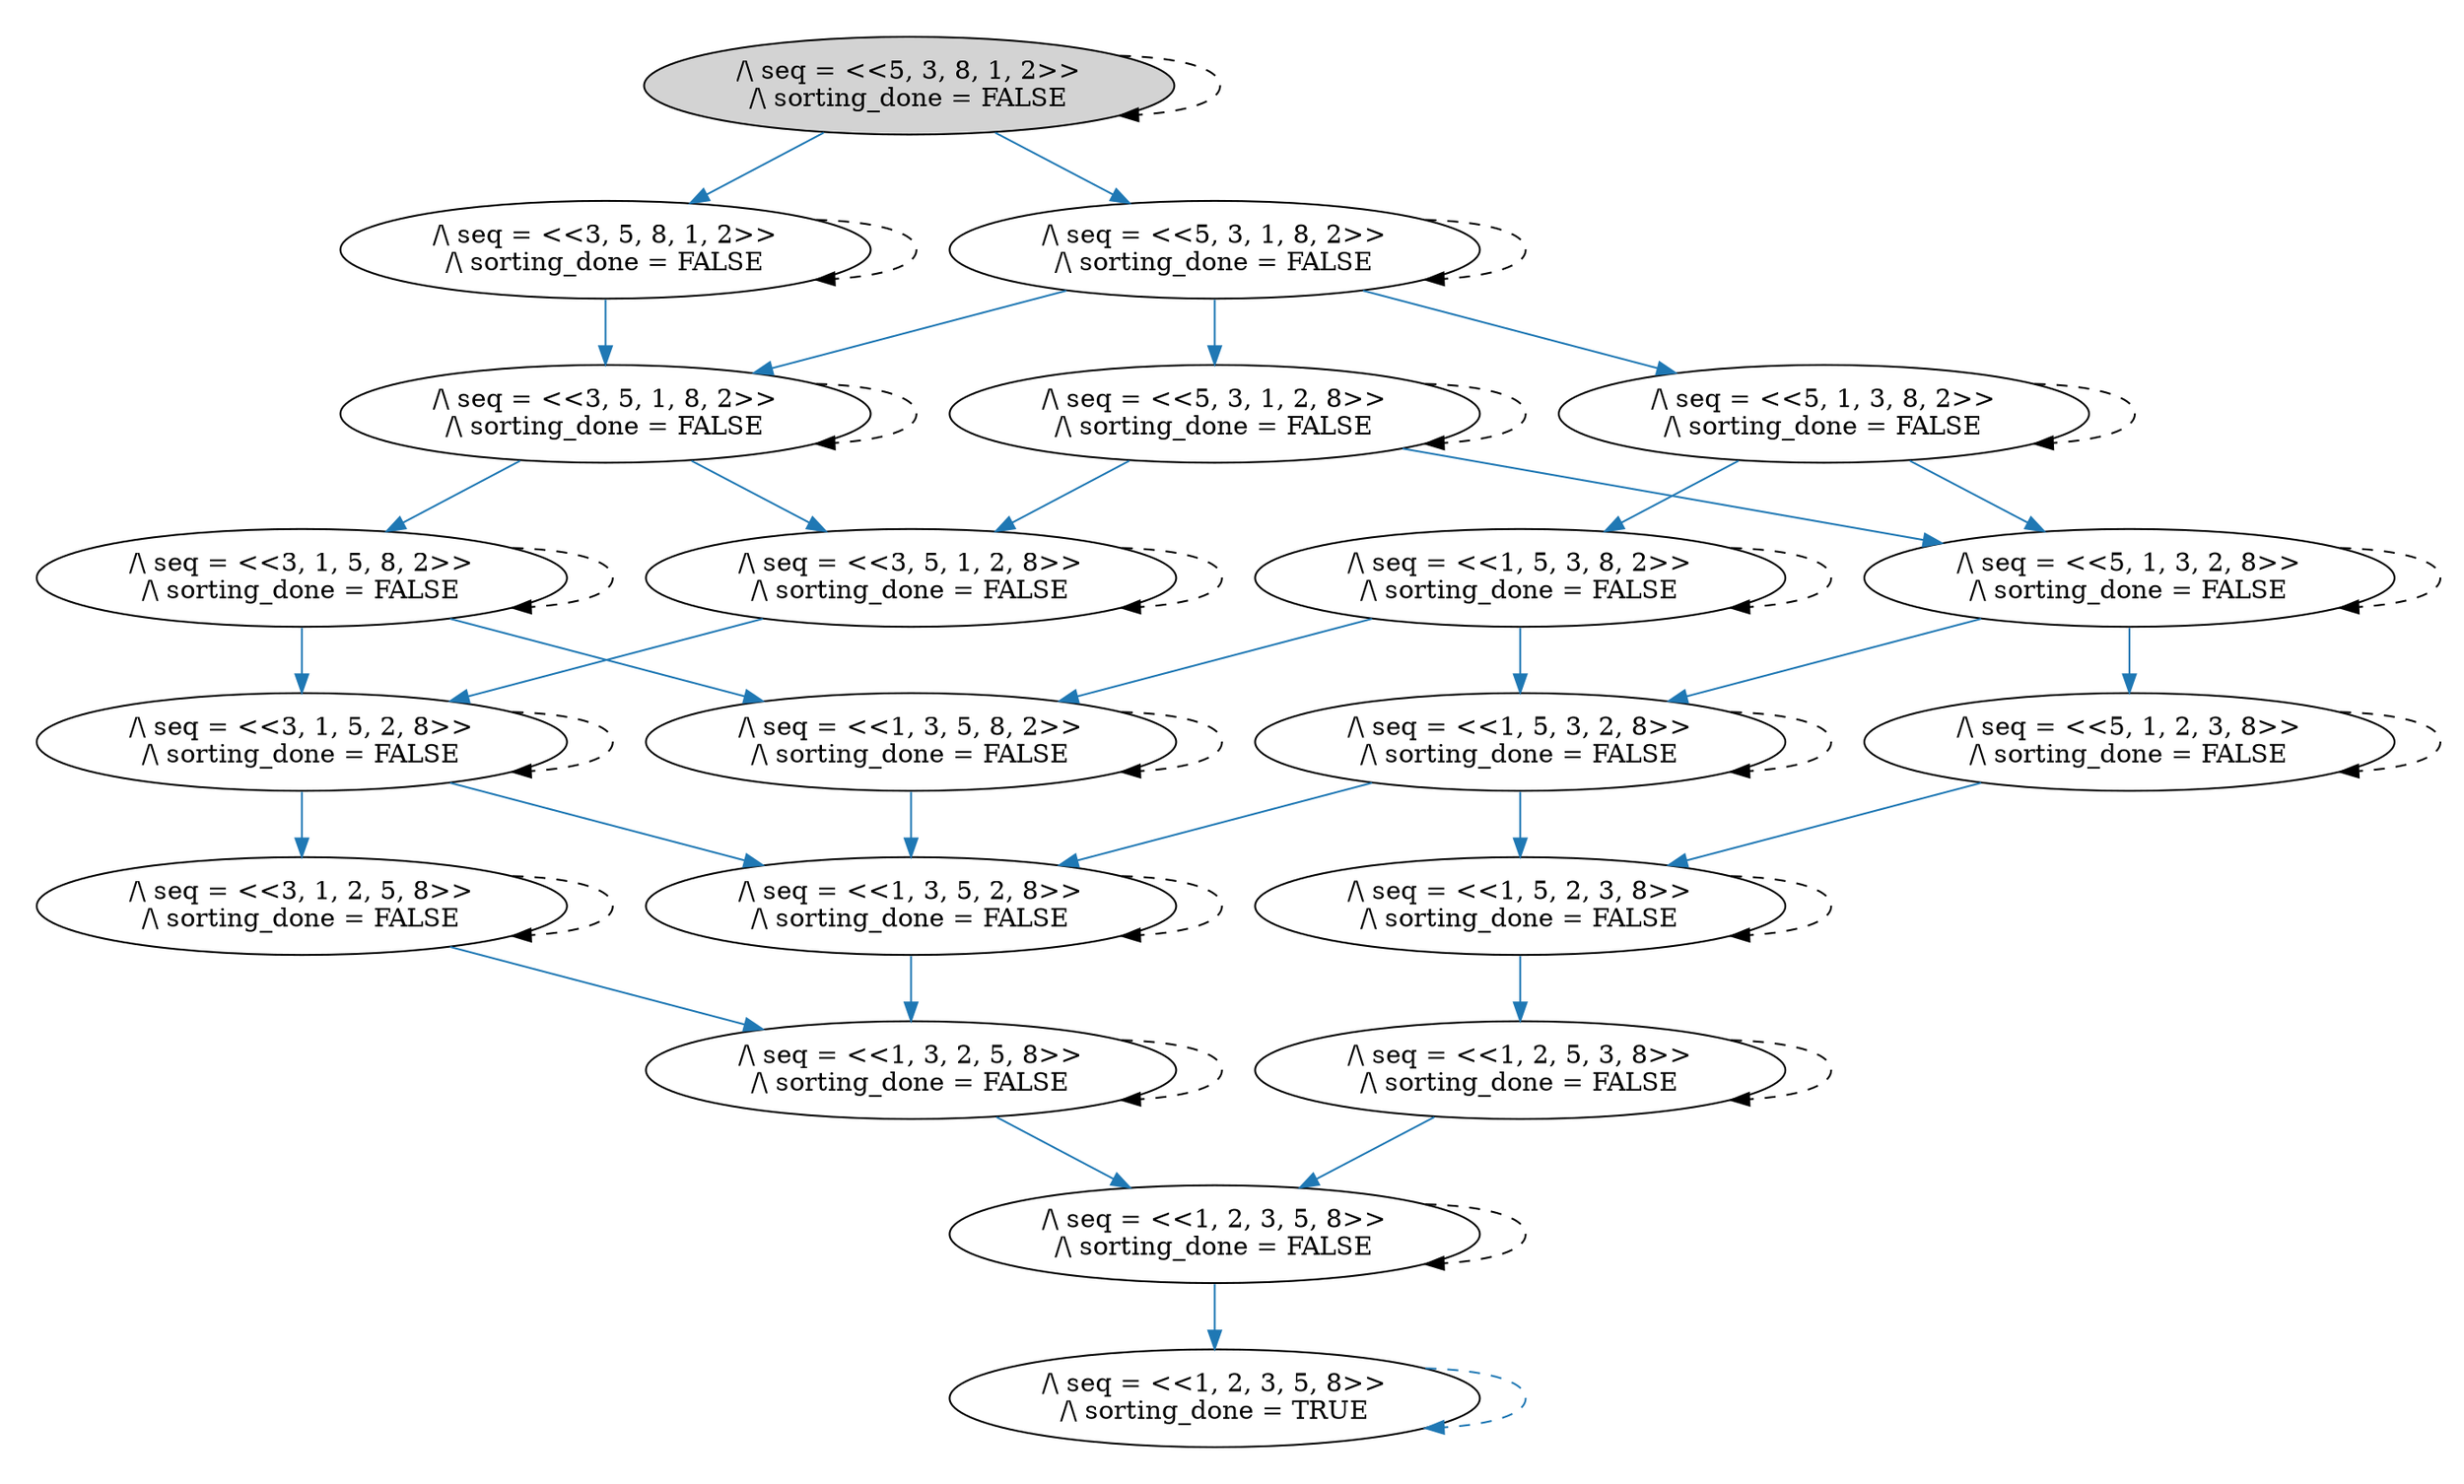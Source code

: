 strict digraph DiskGraph {
edge [colorscheme="paired12"]
nodesep=0.35;
subgraph cluster_graph {
color="white";
-4443841582234638169 [label="/\\ seq = <<5, 3, 8, 1, 2>>\n/\\ sorting_done = FALSE",style = filled]
-4443841582234638169 -> -9122920935085603250 [label="",color="2",fontcolor="2"];
-9122920935085603250 [label="/\\ seq = <<3, 5, 8, 1, 2>>\n/\\ sorting_done = FALSE"];
-4443841582234638169 -> -2698272683121077173 [label="",color="2",fontcolor="2"];
-2698272683121077173 [label="/\\ seq = <<5, 3, 1, 8, 2>>\n/\\ sorting_done = FALSE"];
-4443841582234638169 -> -4443841582234638169 [style="dashed"];
-9122920935085603250 -> -7368630796231804254 [label="",color="2",fontcolor="2"];
-7368630796231804254 [label="/\\ seq = <<3, 5, 1, 8, 2>>\n/\\ sorting_done = FALSE"];
-9122920935085603250 -> -9122920935085603250 [style="dashed"];
-2698272683121077173 -> -7368630796231804254 [label="",color="2",fontcolor="2"];
-2698272683121077173 -> -3644266653980858170 [label="",color="2",fontcolor="2"];
-3644266653980858170 [label="/\\ seq = <<5, 1, 3, 8, 2>>\n/\\ sorting_done = FALSE"];
-2698272683121077173 -> 5650315419949742625 [label="",color="2",fontcolor="2"];
5650315419949742625 [label="/\\ seq = <<5, 3, 1, 2, 8>>\n/\\ sorting_done = FALSE"];
-2698272683121077173 -> -2698272683121077173 [style="dashed"];
-7368630796231804254 -> -5296463704390073416 [label="",color="2",fontcolor="2"];
-5296463704390073416 [label="/\\ seq = <<3, 1, 5, 8, 2>>\n/\\ sorting_done = FALSE"];
-7368630796231804254 -> 961907672967337160 [label="",color="2",fontcolor="2"];
961907672967337160 [label="/\\ seq = <<3, 5, 1, 2, 8>>\n/\\ sorting_done = FALSE"];
-7368630796231804254 -> -7368630796231804254 [style="dashed"];
-3644266653980858170 -> -5713965264844086392 [label="",color="2",fontcolor="2"];
-5713965264844086392 [label="/\\ seq = <<1, 5, 3, 8, 2>>\n/\\ sorting_done = FALSE"];
-3644266653980858170 -> 6451629062329910956 [label="",color="2",fontcolor="2"];
6451629062329910956 [label="/\\ seq = <<5, 1, 3, 2, 8>>\n/\\ sorting_done = FALSE"];
-3644266653980858170 -> -3644266653980858170 [style="dashed"];
5650315419949742625 -> 961907672967337160 [label="",color="2",fontcolor="2"];
5650315419949742625 -> 6451629062329910956 [label="",color="2",fontcolor="2"];
5650315419949742625 -> 5650315419949742625 [style="dashed"];
-5296463704390073416 -> -8606202584056256993 [label="",color="2",fontcolor="2"];
-8606202584056256993 [label="/\\ seq = <<1, 3, 5, 8, 2>>\n/\\ sorting_done = FALSE"];
-5296463704390073416 -> 2493607610121268690 [label="",color="2",fontcolor="2"];
2493607610121268690 [label="/\\ seq = <<3, 1, 5, 2, 8>>\n/\\ sorting_done = FALSE"];
-5296463704390073416 -> -5296463704390073416 [style="dashed"];
961907672967337160 -> 2493607610121268690 [label="",color="2",fontcolor="2"];
961907672967337160 -> 961907672967337160 [style="dashed"];
-5713965264844086392 -> -8606202584056256993 [label="",color="2",fontcolor="2"];
-5713965264844086392 -> 2618797450208841186 [label="",color="2",fontcolor="2"];
2618797450208841186 [label="/\\ seq = <<1, 5, 3, 2, 8>>\n/\\ sorting_done = FALSE"];
-5713965264844086392 -> -5713965264844086392 [style="dashed"];
6451629062329910956 -> 2618797450208841186 [label="",color="2",fontcolor="2"];
6451629062329910956 -> 6556478153342975520 [label="",color="2",fontcolor="2"];
6556478153342975520 [label="/\\ seq = <<5, 1, 2, 3, 8>>\n/\\ sorting_done = FALSE"];
6451629062329910956 -> 6451629062329910956 [style="dashed"];
-8606202584056256993 -> 2050436227188820085 [label="",color="2",fontcolor="2"];
2050436227188820085 [label="/\\ seq = <<1, 3, 5, 2, 8>>\n/\\ sorting_done = FALSE"];
-8606202584056256993 -> -8606202584056256993 [style="dashed"];
2493607610121268690 -> 2050436227188820085 [label="",color="2",fontcolor="2"];
2493607610121268690 -> 3085972136332920438 [label="",color="2",fontcolor="2"];
3085972136332920438 [label="/\\ seq = <<3, 1, 2, 5, 8>>\n/\\ sorting_done = FALSE"];
2493607610121268690 -> 2493607610121268690 [style="dashed"];
2618797450208841186 -> 2050436227188820085 [label="",color="2",fontcolor="2"];
2618797450208841186 -> 2819911082309236078 [label="",color="2",fontcolor="2"];
2819911082309236078 [label="/\\ seq = <<1, 5, 2, 3, 8>>\n/\\ sorting_done = FALSE"];
2618797450208841186 -> 2618797450208841186 [style="dashed"];
6556478153342975520 -> 2819911082309236078 [label="",color="2",fontcolor="2"];
6556478153342975520 -> 6556478153342975520 [style="dashed"];
2050436227188820085 -> 1458072559985828817 [label="",color="2",fontcolor="2"];
1458072559985828817 [label="/\\ seq = <<1, 3, 2, 5, 8>>\n/\\ sorting_done = FALSE"];
2050436227188820085 -> 2050436227188820085 [style="dashed"];
3085972136332920438 -> 1458072559985828817 [label="",color="2",fontcolor="2"];
3085972136332920438 -> 3085972136332920438 [style="dashed"];
2819911082309236078 -> -1546621078197989569 [label="",color="2",fontcolor="2"];
-1546621078197989569 [label="/\\ seq = <<1, 2, 5, 3, 8>>\n/\\ sorting_done = FALSE"];
2819911082309236078 -> 2819911082309236078 [style="dashed"];
1458072559985828817 -> -2183034555682644969 [label="",color="2",fontcolor="2"];
-2183034555682644969 [label="/\\ seq = <<1, 2, 3, 5, 8>>\n/\\ sorting_done = FALSE"];
1458072559985828817 -> 1458072559985828817 [style="dashed"];
-1546621078197989569 -> -2183034555682644969 [label="",color="2",fontcolor="2"];
-1546621078197989569 -> -1546621078197989569 [style="dashed"];
-2183034555682644969 -> -179379725217194719 [label="",color="2",fontcolor="2"];
-179379725217194719 [label="/\\ seq = <<1, 2, 3, 5, 8>>\n/\\ sorting_done = TRUE"];
-2183034555682644969 -> -2183034555682644969 [style="dashed"];
-179379725217194719 -> -179379725217194719 [label="",color="2",fontcolor="2"];
-179379725217194719 -> -179379725217194719 [style="dashed"];
{rank = same; -4443841582234638169;}
{rank = same; -2698272683121077173;-9122920935085603250;}
{rank = same; -7368630796231804254;-3644266653980858170;5650315419949742625;}
{rank = same; -5296463704390073416;6451629062329910956;-5713965264844086392;961907672967337160;}
{rank = same; -8606202584056256993;6556478153342975520;2618797450208841186;2493607610121268690;}
{rank = same; 2819911082309236078;3085972136332920438;2050436227188820085;}
{rank = same; -1546621078197989569;1458072559985828817;}
{rank = same; -2183034555682644969;}
{rank = same; -179379725217194719;}
}
}